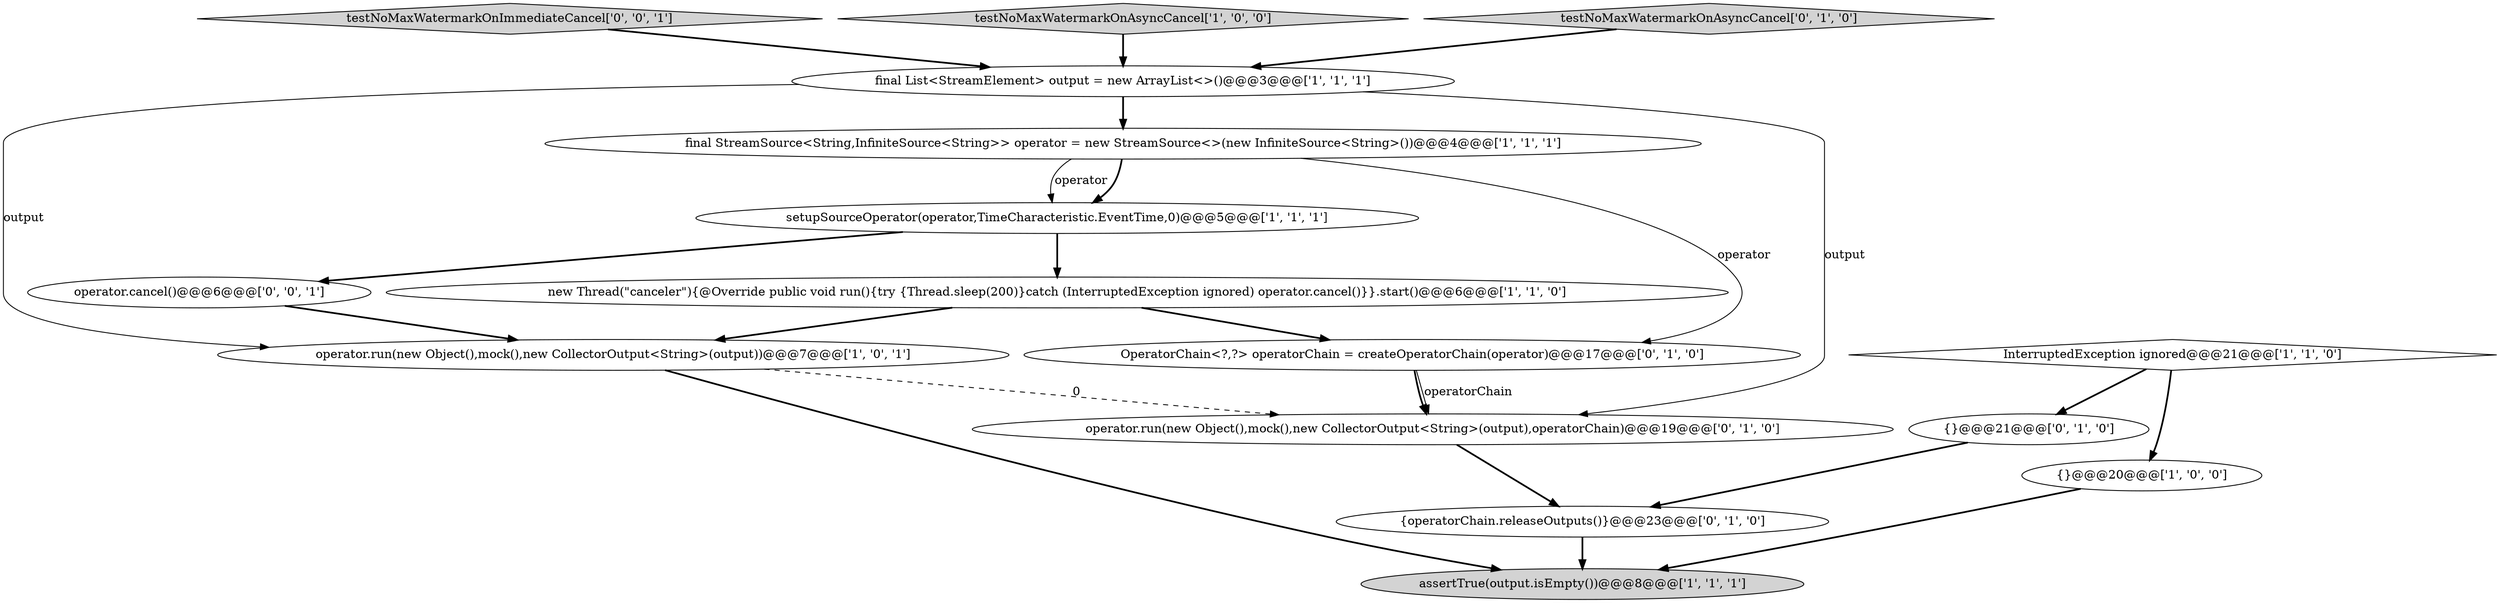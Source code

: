 digraph {
4 [style = filled, label = "new Thread(\"canceler\"){@Override public void run(){try {Thread.sleep(200)}catch (InterruptedException ignored) operator.cancel()}}.start()@@@6@@@['1', '1', '0']", fillcolor = white, shape = ellipse image = "AAA0AAABBB1BBB"];
3 [style = filled, label = "setupSourceOperator(operator,TimeCharacteristic.EventTime,0)@@@5@@@['1', '1', '1']", fillcolor = white, shape = ellipse image = "AAA0AAABBB1BBB"];
2 [style = filled, label = "assertTrue(output.isEmpty())@@@8@@@['1', '1', '1']", fillcolor = lightgray, shape = ellipse image = "AAA0AAABBB1BBB"];
6 [style = filled, label = "operator.run(new Object(),mock(),new CollectorOutput<String>(output))@@@7@@@['1', '0', '1']", fillcolor = white, shape = ellipse image = "AAA0AAABBB1BBB"];
10 [style = filled, label = "{}@@@21@@@['0', '1', '0']", fillcolor = white, shape = ellipse image = "AAA0AAABBB2BBB"];
14 [style = filled, label = "testNoMaxWatermarkOnImmediateCancel['0', '0', '1']", fillcolor = lightgray, shape = diamond image = "AAA0AAABBB3BBB"];
11 [style = filled, label = "{operatorChain.releaseOutputs()}@@@23@@@['0', '1', '0']", fillcolor = white, shape = ellipse image = "AAA1AAABBB2BBB"];
12 [style = filled, label = "OperatorChain<?,?> operatorChain = createOperatorChain(operator)@@@17@@@['0', '1', '0']", fillcolor = white, shape = ellipse image = "AAA1AAABBB2BBB"];
5 [style = filled, label = "{}@@@20@@@['1', '0', '0']", fillcolor = white, shape = ellipse image = "AAA0AAABBB1BBB"];
8 [style = filled, label = "testNoMaxWatermarkOnAsyncCancel['1', '0', '0']", fillcolor = lightgray, shape = diamond image = "AAA0AAABBB1BBB"];
9 [style = filled, label = "testNoMaxWatermarkOnAsyncCancel['0', '1', '0']", fillcolor = lightgray, shape = diamond image = "AAA0AAABBB2BBB"];
15 [style = filled, label = "operator.cancel()@@@6@@@['0', '0', '1']", fillcolor = white, shape = ellipse image = "AAA0AAABBB3BBB"];
7 [style = filled, label = "InterruptedException ignored@@@21@@@['1', '1', '0']", fillcolor = white, shape = diamond image = "AAA0AAABBB1BBB"];
13 [style = filled, label = "operator.run(new Object(),mock(),new CollectorOutput<String>(output),operatorChain)@@@19@@@['0', '1', '0']", fillcolor = white, shape = ellipse image = "AAA1AAABBB2BBB"];
0 [style = filled, label = "final StreamSource<String,InfiniteSource<String>> operator = new StreamSource<>(new InfiniteSource<String>())@@@4@@@['1', '1', '1']", fillcolor = white, shape = ellipse image = "AAA0AAABBB1BBB"];
1 [style = filled, label = "final List<StreamElement> output = new ArrayList<>()@@@3@@@['1', '1', '1']", fillcolor = white, shape = ellipse image = "AAA0AAABBB1BBB"];
5->2 [style = bold, label=""];
4->6 [style = bold, label=""];
7->10 [style = bold, label=""];
6->13 [style = dashed, label="0"];
10->11 [style = bold, label=""];
0->3 [style = bold, label=""];
15->6 [style = bold, label=""];
11->2 [style = bold, label=""];
6->2 [style = bold, label=""];
12->13 [style = bold, label=""];
14->1 [style = bold, label=""];
8->1 [style = bold, label=""];
13->11 [style = bold, label=""];
1->13 [style = solid, label="output"];
4->12 [style = bold, label=""];
3->15 [style = bold, label=""];
7->5 [style = bold, label=""];
12->13 [style = solid, label="operatorChain"];
9->1 [style = bold, label=""];
0->3 [style = solid, label="operator"];
1->6 [style = solid, label="output"];
3->4 [style = bold, label=""];
0->12 [style = solid, label="operator"];
1->0 [style = bold, label=""];
}
